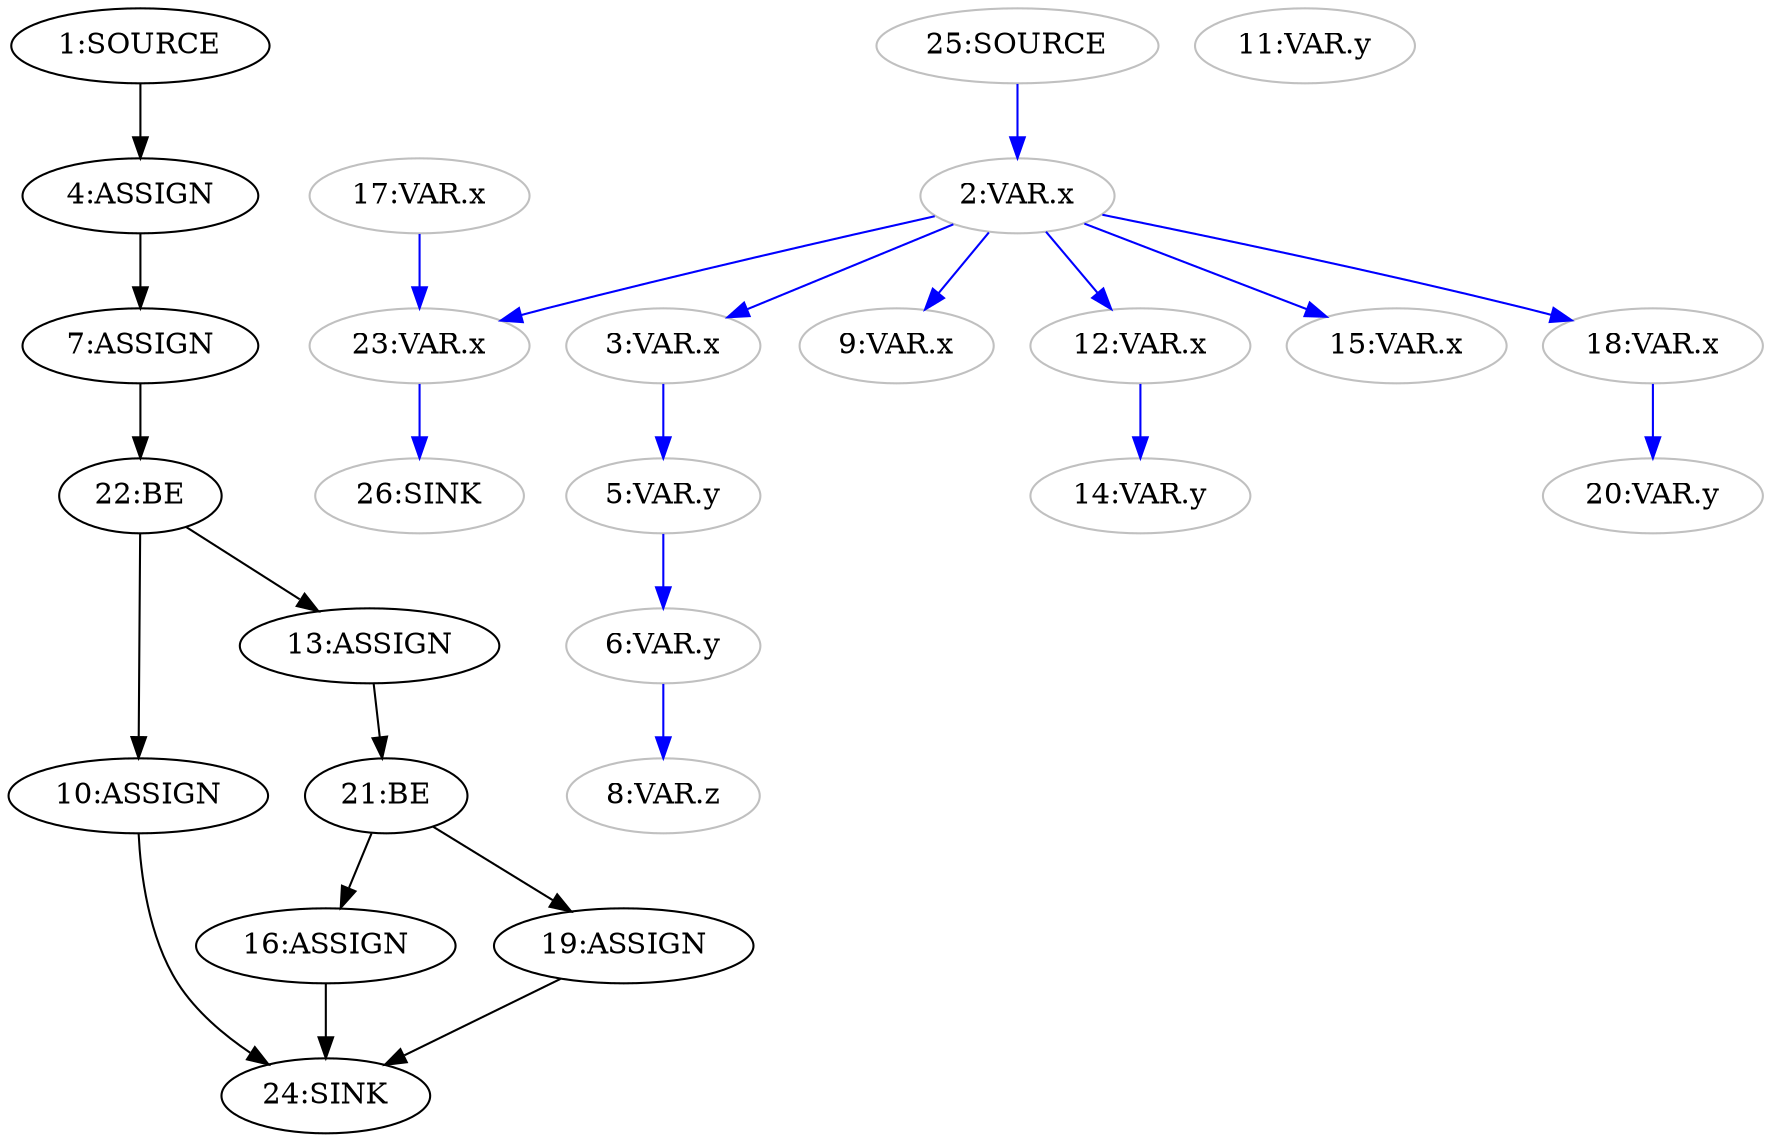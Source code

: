 digraph {
  n16 [label="16:ASSIGN"];
  n10 [label="10:ASSIGN"];
  n13 [label="13:ASSIGN"];
  n19 [label="19:ASSIGN"];
  n4 [label="4:ASSIGN"];
  n7 [label="7:ASSIGN"];
  n22 [label="22:BE"];
  n21 [label="21:BE"];
  n1 [label="1:SOURCE"];
  n24 [label="24:SINK"];
  n2 [label="2:VAR.x" color="grey"];
  n3 [label="3:VAR.x" color="grey"];
  n5 [label="5:VAR.y" color="grey"];
  n6 [label="6:VAR.y" color="grey"];
  n8 [label="8:VAR.z" color="grey"];
  n9 [label="9:VAR.x" color="grey"];
  n11 [label="11:VAR.y" color="grey"];
  n12 [label="12:VAR.x" color="grey"];
  n14 [label="14:VAR.y" color="grey"];
  n15 [label="15:VAR.x" color="grey"];
  n17 [label="17:VAR.x" color="grey"];
  n18 [label="18:VAR.x" color="grey"];
  n20 [label="20:VAR.y" color="grey"];
  n23 [label="23:VAR.x" color="grey"];
  n25 [label="25:SOURCE" color="grey"];
  n26 [label="26:SINK" color="grey"];
  n1 -> n4 [color="black"];
  n4 -> n7 [color="black"];
  n7 -> n22 [color="black"];
  n10 -> n24 [color="black"];
  n13 -> n21 [color="black"];
  n16 -> n24 [color="black"];
  n19 -> n24 [color="black"];
  n21 -> n16 [color="black"];
  n21 -> n19 [color="black"];
  n22 -> n10 [color="black"];
  n22 -> n13 [color="black"];
  n2 -> n3 [color="blue"];
  n2 -> n9 [color="blue"];
  n2 -> n12 [color="blue"];
  n2 -> n15 [color="blue"];
  n2 -> n18 [color="blue"];
  n2 -> n23 [color="blue"];
  n3 -> n5 [color="blue"];
  n5 -> n6 [color="blue"];
  n6 -> n8 [color="blue"];
  n12 -> n14 [color="blue"];
  n17 -> n23 [color="blue"];
  n18 -> n20 [color="blue"];
  n23 -> n26 [color="blue"];
  n25 -> n2 [color="blue"];
}
